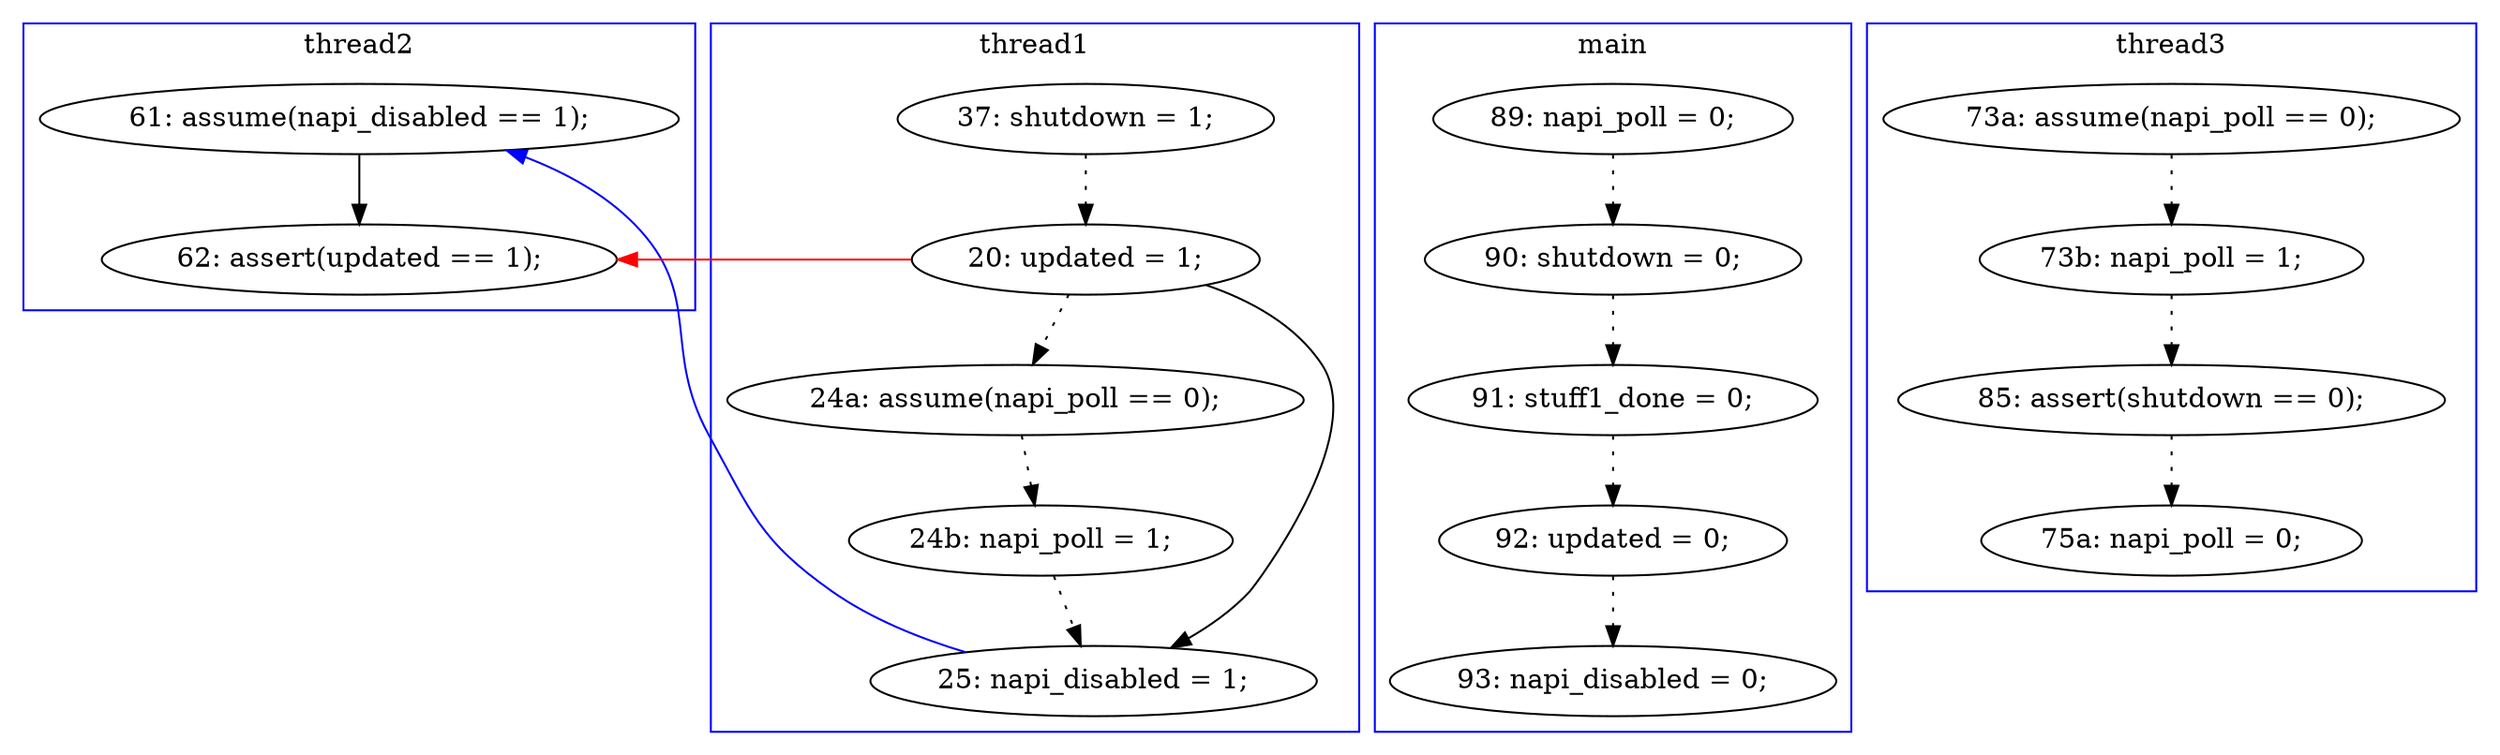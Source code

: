 digraph ProofObject {
	36 -> 37 [style = dotted, color = black]
	5 -> 6 [style = dotted, color = black]
	16 -> 24 [style = dotted, color = black]
	37 -> 39 [style = dotted, color = black]
	24 -> 35 [style = dotted, color = black]
	30 -> 47 [color = Red, constraint = false]
	15 -> 16 [style = dotted, color = black]
	25 -> 30 [style = dotted, color = black]
	42 -> 47 [color = Black]
	2 -> 3 [style = dotted, color = black]
	30 -> 36 [style = dotted, color = black]
	39 -> 42 [color = Blue, constraint = false]
	4 -> 5 [style = dotted, color = black]
	3 -> 4 [style = dotted, color = black]
	30 -> 39 [color = Black]
	subgraph cluster0 {
		label = main
		color = blue
		5  [label = "92: updated = 0;"]
		4  [label = "91: stuff1_done = 0;"]
		6  [label = "93: napi_disabled = 0;"]
		2  [label = "89: napi_poll = 0;"]
		3  [label = "90: shutdown = 0;"]
	}
	subgraph cluster1 {
		label = thread1
		color = blue
		30  [label = "20: updated = 1;"]
		37  [label = "24b: napi_poll = 1;"]
		39  [label = "25: napi_disabled = 1;"]
		36  [label = "24a: assume(napi_poll == 0);"]
		25  [label = "37: shutdown = 1;"]
	}
	subgraph cluster2 {
		label = thread2
		color = blue
		47  [label = "62: assert(updated == 1);"]
		42  [label = "61: assume(napi_disabled == 1);"]
	}
	subgraph cluster3 {
		label = thread3
		color = blue
		24  [label = "85: assert(shutdown == 0);"]
		15  [label = "73a: assume(napi_poll == 0);"]
		16  [label = "73b: napi_poll = 1;"]
		35  [label = "75a: napi_poll = 0;"]
	}
}